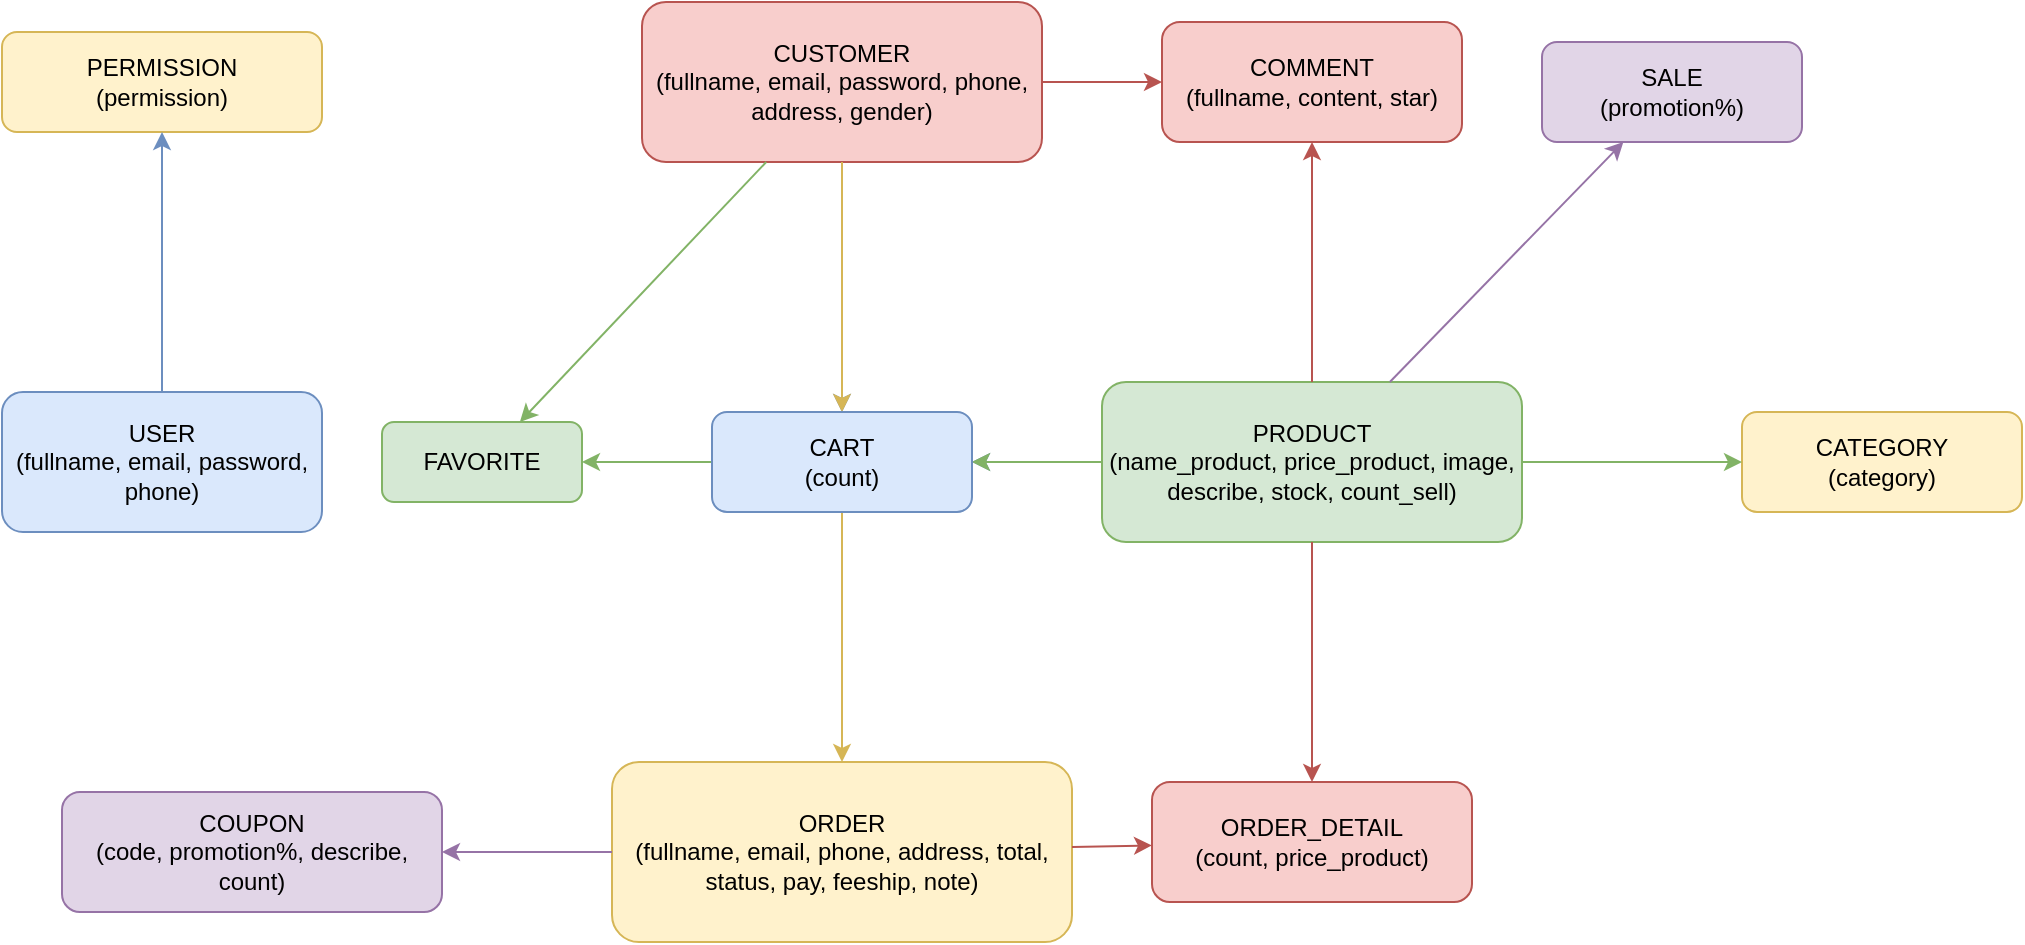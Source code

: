 <mxfile version="28.2.5">
  <diagram name="Conceptual Model (ERD)" id="0">
    <mxGraphModel dx="1131" dy="1049" grid="0" gridSize="10" guides="1" tooltips="1" connect="1" arrows="1" fold="1" page="0" pageScale="1" pageWidth="1169" pageHeight="827" math="0" shadow="0">
      <root>
        <mxCell id="0" />
        <mxCell id="1" parent="0" />
        <mxCell id="USER" value="USER&#xa;(fullname, email, password, phone)" style="shape=rectangle;rounded=1;whiteSpace=wrap;fillColor=#dae8fc;strokeColor=#6c8ebf;" parent="1" vertex="1">
          <mxGeometry x="80" y="55" width="160" height="70" as="geometry" />
        </mxCell>
        <mxCell id="PERMISSION" value="PERMISSION&#xa;(permission)" style="shape=rectangle;rounded=1;whiteSpace=wrap;fillColor=#fff2cc;strokeColor=#d6b656;" parent="1" vertex="1">
          <mxGeometry x="80" y="-125" width="160" height="50" as="geometry" />
        </mxCell>
        <mxCell id="CUSTOMER" value="CUSTOMER&#xa;(fullname, email, password, phone, address, gender)" style="shape=rectangle;rounded=1;whiteSpace=wrap;fillColor=#f8cecc;strokeColor=#b85450;" parent="1" vertex="1">
          <mxGeometry x="400" y="-140" width="200" height="80" as="geometry" />
        </mxCell>
        <mxCell id="PRODUCT" value="PRODUCT&#xa;(name_product, price_product, image, describe, stock, count_sell)" style="shape=rectangle;rounded=1;whiteSpace=wrap;fillColor=#d5e8d4;strokeColor=#82b366;" parent="1" vertex="1">
          <mxGeometry x="630" y="50" width="210" height="80" as="geometry" />
        </mxCell>
        <mxCell id="CATEGORY" value="CATEGORY&#xa;(category)" style="shape=rectangle;rounded=1;whiteSpace=wrap;fillColor=#fff2cc;strokeColor=#d6b656;" parent="1" vertex="1">
          <mxGeometry x="950" y="65" width="140" height="50" as="geometry" />
        </mxCell>
        <mxCell id="SALE" value="SALE&#xa;(promotion%)" style="shape=rectangle;rounded=1;whiteSpace=wrap;fillColor=#e1d5e7;strokeColor=#9673a6;" parent="1" vertex="1">
          <mxGeometry x="850" y="-120" width="130" height="50" as="geometry" />
        </mxCell>
        <mxCell id="COMMENT" value="COMMENT&#xa;(fullname, content, star)" style="shape=rectangle;rounded=1;whiteSpace=wrap;fillColor=#f8cecc;strokeColor=#b85450;" parent="1" vertex="1">
          <mxGeometry x="660" y="-130" width="150" height="60" as="geometry" />
        </mxCell>
        <mxCell id="FAVORITE" value="FAVORITE" style="shape=rectangle;rounded=1;whiteSpace=wrap;fillColor=#d5e8d4;strokeColor=#82b366;" parent="1" vertex="1">
          <mxGeometry x="270" y="70" width="100" height="40" as="geometry" />
        </mxCell>
        <mxCell id="ORDER" value="ORDER&#xa;(fullname, email, phone, address, total, status, pay, feeship, note)" style="shape=rectangle;rounded=1;whiteSpace=wrap;fillColor=#fff2cc;strokeColor=#d6b656;" parent="1" vertex="1">
          <mxGeometry x="385" y="240" width="230" height="90" as="geometry" />
        </mxCell>
        <mxCell id="ORDER_DETAIL" value="ORDER_DETAIL&#xa;(count, price_product)" style="shape=rectangle;rounded=1;whiteSpace=wrap;fillColor=#f8cecc;strokeColor=#b85450;" parent="1" vertex="1">
          <mxGeometry x="655" y="250" width="160" height="60" as="geometry" />
        </mxCell>
        <mxCell id="COUPON" value="COUPON&#xa;(code, promotion%, describe, count)" style="shape=rectangle;rounded=1;whiteSpace=wrap;fillColor=#e1d5e7;strokeColor=#9673a6;" parent="1" vertex="1">
          <mxGeometry x="110" y="255" width="190" height="60" as="geometry" />
        </mxCell>
        <mxCell id="edge1" style="endArrow=classic;strokeColor=#6c8ebf;" parent="1" source="USER" target="PERMISSION" edge="1">
          <mxGeometry relative="1" as="geometry" />
        </mxCell>
        <mxCell id="edge2" style="endArrow=classic;strokeColor=#82b366;" parent="1" source="PRODUCT" target="CATEGORY" edge="1">
          <mxGeometry relative="1" as="geometry" />
        </mxCell>
        <mxCell id="edge3" style="endArrow=classic;strokeColor=#9673a6;" parent="1" source="PRODUCT" target="SALE" edge="1">
          <mxGeometry relative="1" as="geometry" />
        </mxCell>
        <mxCell id="edge4" style="endArrow=classic;strokeColor=#b85450;" parent="1" source="PRODUCT" target="COMMENT" edge="1">
          <mxGeometry relative="1" as="geometry" />
        </mxCell>
        <mxCell id="edge5" style="endArrow=classic;strokeColor=#b85450;" parent="1" source="CUSTOMER" target="COMMENT" edge="1">
          <mxGeometry relative="1" as="geometry" />
        </mxCell>
        <mxCell id="edge6" style="endArrow=classic;strokeColor=#6c8ebf;" parent="1" source="CUSTOMER" target="CART" edge="1">
          <mxGeometry relative="1" as="geometry" />
        </mxCell>
        <mxCell id="edge7" style="endArrow=classic;strokeColor=#6c8ebf;" parent="1" source="PRODUCT" target="CART" edge="1">
          <mxGeometry relative="1" as="geometry" />
        </mxCell>
        <mxCell id="edge8" style="endArrow=classic;strokeColor=#82b366;" parent="1" source="CUSTOMER" target="FAVORITE" edge="1">
          <mxGeometry relative="1" as="geometry" />
        </mxCell>
        <mxCell id="edge9" style="endArrow=classic;strokeColor=#82b366;" parent="1" source="CART" target="FAVORITE" edge="1">
          <mxGeometry relative="1" as="geometry" />
        </mxCell>
        <mxCell id="edge10" style="endArrow=classic;strokeColor=#d6b656;" parent="1" source="CART" target="ORDER" edge="1">
          <mxGeometry relative="1" as="geometry" />
        </mxCell>
        <mxCell id="edge11" style="endArrow=classic;strokeColor=#9673a6;" parent="1" source="ORDER" target="COUPON" edge="1">
          <mxGeometry relative="1" as="geometry" />
        </mxCell>
        <mxCell id="edge12" style="endArrow=classic;strokeColor=#b85450;" parent="1" source="ORDER" target="ORDER_DETAIL" edge="1">
          <mxGeometry relative="1" as="geometry" />
        </mxCell>
        <mxCell id="edge13" style="endArrow=classic;strokeColor=#b85450;" parent="1" source="PRODUCT" target="ORDER_DETAIL" edge="1">
          <mxGeometry relative="1" as="geometry" />
        </mxCell>
        <mxCell id="3MR5cvT4cDuC1InaaM_c-1" value="" style="endArrow=classic;strokeColor=#d6b656;" parent="1" source="CUSTOMER" target="CART" edge="1">
          <mxGeometry relative="1" as="geometry">
            <mxPoint x="539" y="-30" as="sourcePoint" />
            <mxPoint x="678" y="260" as="targetPoint" />
          </mxGeometry>
        </mxCell>
        <mxCell id="3MR5cvT4cDuC1InaaM_c-2" value="" style="endArrow=classic;strokeColor=#82b366;" parent="1" source="PRODUCT" target="CART" edge="1">
          <mxGeometry relative="1" as="geometry">
            <mxPoint x="630" y="90" as="sourcePoint" />
            <mxPoint x="400" y="90" as="targetPoint" />
          </mxGeometry>
        </mxCell>
        <mxCell id="CART" value="CART&#xa;(count)" style="shape=rectangle;rounded=1;whiteSpace=wrap;fillColor=#dae8fc;strokeColor=#6c8ebf;" parent="1" vertex="1">
          <mxGeometry x="435" y="65" width="130" height="50" as="geometry" />
        </mxCell>
      </root>
    </mxGraphModel>
  </diagram>
</mxfile>
